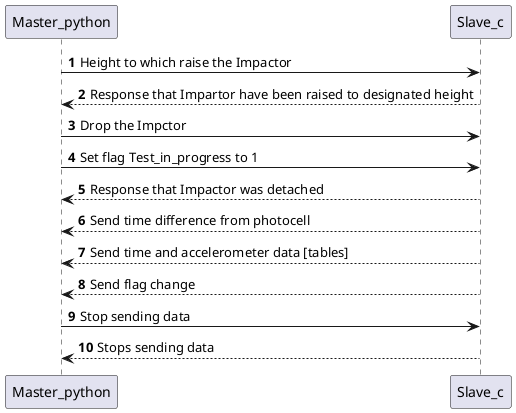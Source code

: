 @startuml
'https://plantuml.com/sequence-diagram

autonumber
Master_python -> Slave_c: Height to which raise the Impactor
Slave_c --> Master_python: Response that Impartor have been raised to designated height

Master_python -> Slave_c: Drop the Impctor
Master_python -> Slave_c: Set flag Test_in_progress to 1
Slave_c --> Master_python: Response that Impactor was detached

Slave_c --> Master_python: Send time difference from photocell
Slave_c --> Master_python: Send time and accelerometer data [tables]
Slave_c --> Master_python: Send flag change

Master_python -> Slave_c: Stop sending data
Slave_c --> Master_python: Stops sending data
@enduml